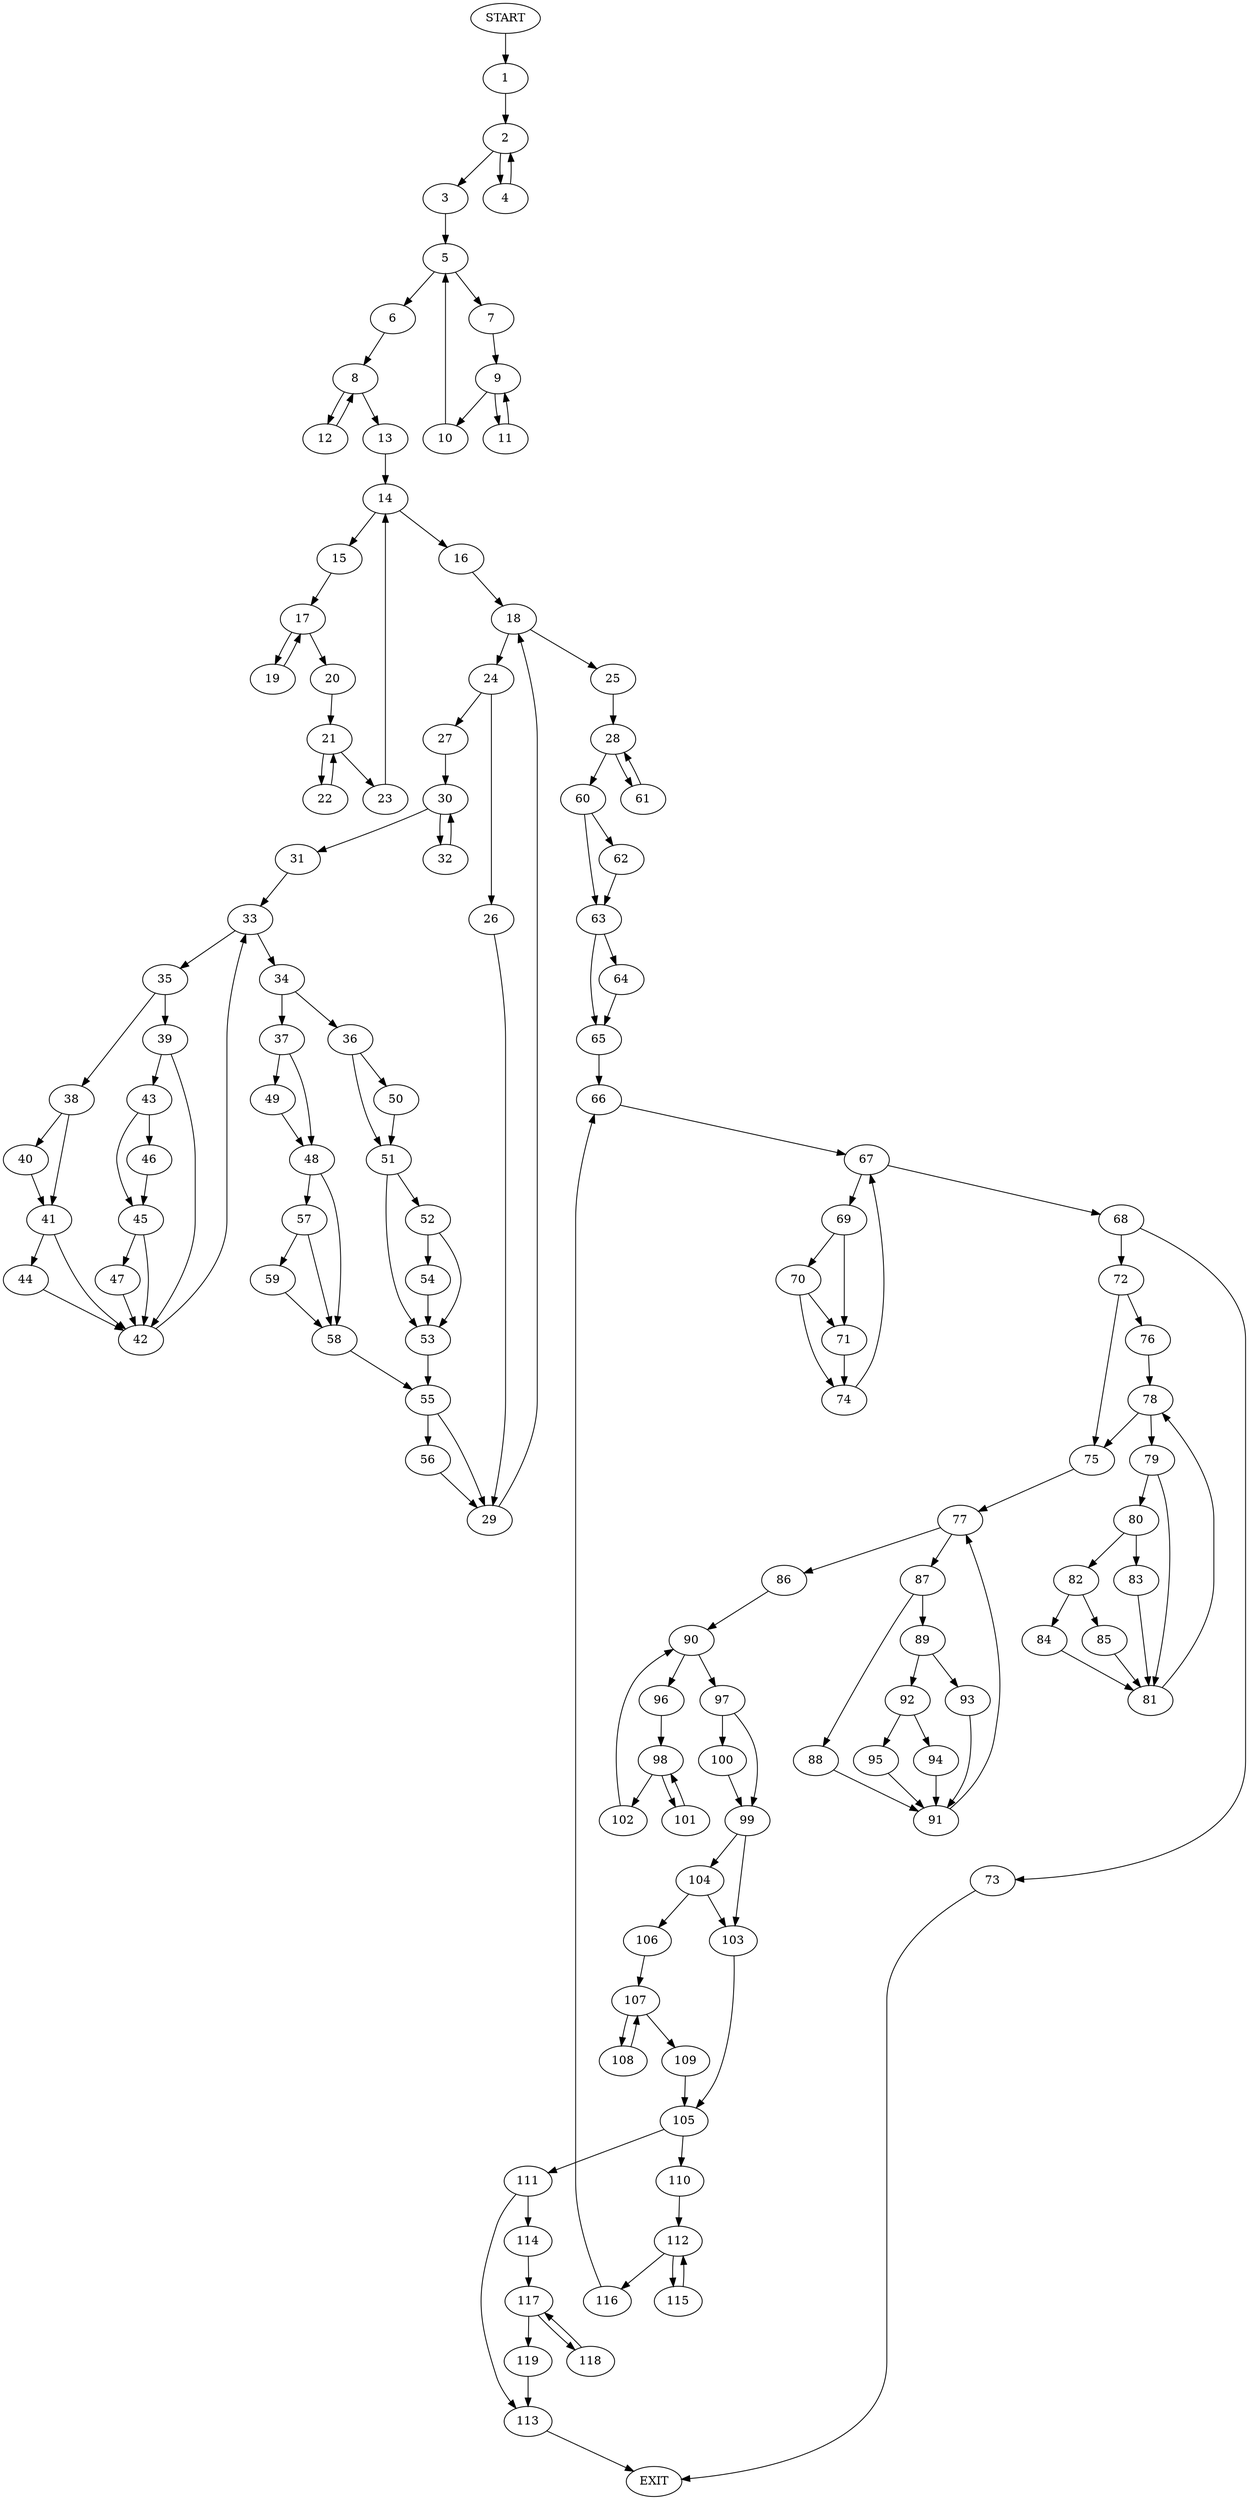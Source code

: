 digraph {
0 [label="START"]
120 [label="EXIT"]
0 -> 1
1 -> 2
2 -> 3
2 -> 4
3 -> 5
4 -> 2
5 -> 6
5 -> 7
6 -> 8
7 -> 9
9 -> 10
9 -> 11
10 -> 5
11 -> 9
8 -> 12
8 -> 13
13 -> 14
12 -> 8
14 -> 15
14 -> 16
15 -> 17
16 -> 18
17 -> 19
17 -> 20
19 -> 17
20 -> 21
21 -> 22
21 -> 23
23 -> 14
22 -> 21
18 -> 24
18 -> 25
24 -> 26
24 -> 27
25 -> 28
26 -> 29
27 -> 30
29 -> 18
30 -> 31
30 -> 32
31 -> 33
32 -> 30
33 -> 34
33 -> 35
34 -> 36
34 -> 37
35 -> 38
35 -> 39
38 -> 40
38 -> 41
39 -> 42
39 -> 43
40 -> 41
41 -> 42
41 -> 44
42 -> 33
44 -> 42
43 -> 45
43 -> 46
46 -> 45
45 -> 42
45 -> 47
47 -> 42
37 -> 48
37 -> 49
36 -> 50
36 -> 51
51 -> 52
51 -> 53
50 -> 51
52 -> 53
52 -> 54
53 -> 55
54 -> 53
55 -> 56
55 -> 29
49 -> 48
48 -> 57
48 -> 58
58 -> 55
57 -> 59
57 -> 58
59 -> 58
56 -> 29
28 -> 60
28 -> 61
60 -> 62
60 -> 63
61 -> 28
62 -> 63
63 -> 64
63 -> 65
64 -> 65
65 -> 66
66 -> 67
67 -> 68
67 -> 69
69 -> 70
69 -> 71
68 -> 72
68 -> 73
71 -> 74
70 -> 71
70 -> 74
74 -> 67
72 -> 75
72 -> 76
73 -> 120
75 -> 77
76 -> 78
78 -> 75
78 -> 79
79 -> 80
79 -> 81
81 -> 78
80 -> 82
80 -> 83
83 -> 81
82 -> 84
82 -> 85
84 -> 81
85 -> 81
77 -> 86
77 -> 87
87 -> 88
87 -> 89
86 -> 90
88 -> 91
89 -> 92
89 -> 93
91 -> 77
93 -> 91
92 -> 94
92 -> 95
94 -> 91
95 -> 91
90 -> 96
90 -> 97
96 -> 98
97 -> 99
97 -> 100
98 -> 101
98 -> 102
101 -> 98
102 -> 90
100 -> 99
99 -> 103
99 -> 104
103 -> 105
104 -> 106
104 -> 103
106 -> 107
107 -> 108
107 -> 109
109 -> 105
108 -> 107
105 -> 110
105 -> 111
110 -> 112
111 -> 113
111 -> 114
112 -> 115
112 -> 116
115 -> 112
116 -> 66
114 -> 117
113 -> 120
117 -> 118
117 -> 119
119 -> 113
118 -> 117
}
